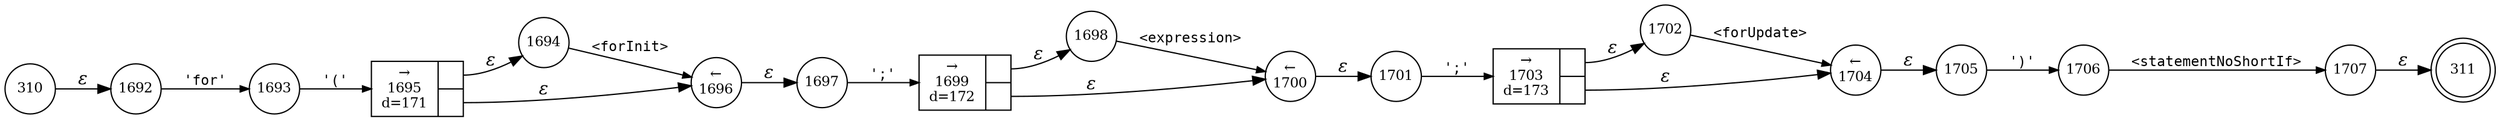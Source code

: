 digraph ATN {
rankdir=LR;
s311[fontsize=11, label="311", shape=doublecircle, fixedsize=true, width=.6];
s1696[fontsize=11,label="&larr;\n1696", shape=circle, fixedsize=true, width=.55, peripheries=1];
s1697[fontsize=11,label="1697", shape=circle, fixedsize=true, width=.55, peripheries=1];
s1698[fontsize=11,label="1698", shape=circle, fixedsize=true, width=.55, peripheries=1];
s1699[fontsize=11,label="{&rarr;\n1699\nd=172|{<p0>|<p1>}}", shape=record, fixedsize=false, peripheries=1];
s1700[fontsize=11,label="&larr;\n1700", shape=circle, fixedsize=true, width=.55, peripheries=1];
s1701[fontsize=11,label="1701", shape=circle, fixedsize=true, width=.55, peripheries=1];
s1702[fontsize=11,label="1702", shape=circle, fixedsize=true, width=.55, peripheries=1];
s1703[fontsize=11,label="{&rarr;\n1703\nd=173|{<p0>|<p1>}}", shape=record, fixedsize=false, peripheries=1];
s1704[fontsize=11,label="&larr;\n1704", shape=circle, fixedsize=true, width=.55, peripheries=1];
s1705[fontsize=11,label="1705", shape=circle, fixedsize=true, width=.55, peripheries=1];
s1706[fontsize=11,label="1706", shape=circle, fixedsize=true, width=.55, peripheries=1];
s1707[fontsize=11,label="1707", shape=circle, fixedsize=true, width=.55, peripheries=1];
s310[fontsize=11,label="310", shape=circle, fixedsize=true, width=.55, peripheries=1];
s1692[fontsize=11,label="1692", shape=circle, fixedsize=true, width=.55, peripheries=1];
s1693[fontsize=11,label="1693", shape=circle, fixedsize=true, width=.55, peripheries=1];
s1694[fontsize=11,label="1694", shape=circle, fixedsize=true, width=.55, peripheries=1];
s1695[fontsize=11,label="{&rarr;\n1695\nd=171|{<p0>|<p1>}}", shape=record, fixedsize=false, peripheries=1];
s310 -> s1692 [fontname="Times-Italic", label="&epsilon;"];
s1692 -> s1693 [fontsize=11, fontname="Courier", arrowsize=.7, label = "'for'", arrowhead = normal];
s1693 -> s1695 [fontsize=11, fontname="Courier", arrowsize=.7, label = "'('", arrowhead = normal];
s1695:p0 -> s1694 [fontname="Times-Italic", label="&epsilon;"];
s1695:p1 -> s1696 [fontname="Times-Italic", label="&epsilon;"];
s1694 -> s1696 [fontsize=11, fontname="Courier", arrowsize=.7, label = "<forInit>", arrowhead = normal];
s1696 -> s1697 [fontname="Times-Italic", label="&epsilon;"];
s1697 -> s1699 [fontsize=11, fontname="Courier", arrowsize=.7, label = "';'", arrowhead = normal];
s1699:p0 -> s1698 [fontname="Times-Italic", label="&epsilon;"];
s1699:p1 -> s1700 [fontname="Times-Italic", label="&epsilon;"];
s1698 -> s1700 [fontsize=11, fontname="Courier", arrowsize=.7, label = "<expression>", arrowhead = normal];
s1700 -> s1701 [fontname="Times-Italic", label="&epsilon;"];
s1701 -> s1703 [fontsize=11, fontname="Courier", arrowsize=.7, label = "';'", arrowhead = normal];
s1703:p0 -> s1702 [fontname="Times-Italic", label="&epsilon;"];
s1703:p1 -> s1704 [fontname="Times-Italic", label="&epsilon;"];
s1702 -> s1704 [fontsize=11, fontname="Courier", arrowsize=.7, label = "<forUpdate>", arrowhead = normal];
s1704 -> s1705 [fontname="Times-Italic", label="&epsilon;"];
s1705 -> s1706 [fontsize=11, fontname="Courier", arrowsize=.7, label = "')'", arrowhead = normal];
s1706 -> s1707 [fontsize=11, fontname="Courier", arrowsize=.7, label = "<statementNoShortIf>", arrowhead = normal];
s1707 -> s311 [fontname="Times-Italic", label="&epsilon;"];
}